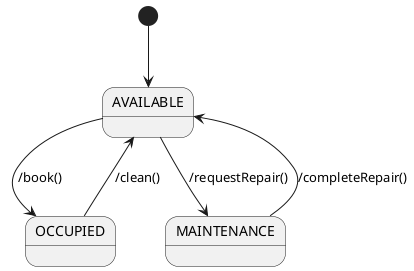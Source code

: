 @startuml
state "AVAILABLE" as available
state "OCCUPIED" as occupied
state "MAINTENANCE" as maintenance

[*] --> available
available --> occupied : /book()
occupied --> available : /clean()
available --> maintenance : /requestRepair()
maintenance --> available : /completeRepair()